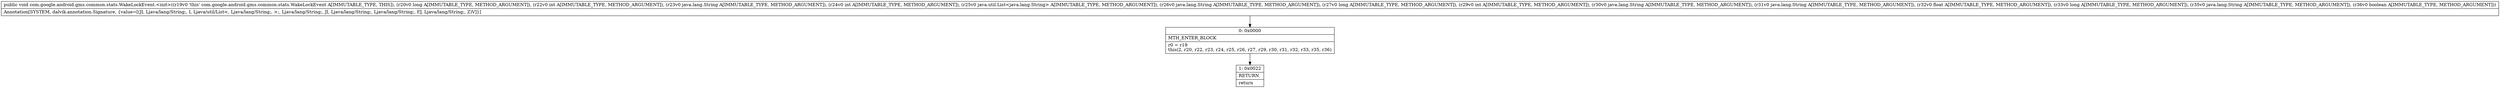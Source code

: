 digraph "CFG forcom.google.android.gms.common.stats.WakeLockEvent.\<init\>(JILjava\/lang\/String;ILjava\/util\/List;Ljava\/lang\/String;JILjava\/lang\/String;Ljava\/lang\/String;FJLjava\/lang\/String;Z)V" {
Node_0 [shape=record,label="{0\:\ 0x0000|MTH_ENTER_BLOCK\l|r0 = r19\lthis(2, r20, r22, r23, r24, r25, r26, r27, r29, r30, r31, r32, r33, r35, r36)\l}"];
Node_1 [shape=record,label="{1\:\ 0x0022|RETURN\l|return\l}"];
MethodNode[shape=record,label="{public void com.google.android.gms.common.stats.WakeLockEvent.\<init\>((r19v0 'this' com.google.android.gms.common.stats.WakeLockEvent A[IMMUTABLE_TYPE, THIS]), (r20v0 long A[IMMUTABLE_TYPE, METHOD_ARGUMENT]), (r22v0 int A[IMMUTABLE_TYPE, METHOD_ARGUMENT]), (r23v0 java.lang.String A[IMMUTABLE_TYPE, METHOD_ARGUMENT]), (r24v0 int A[IMMUTABLE_TYPE, METHOD_ARGUMENT]), (r25v0 java.util.List\<java.lang.String\> A[IMMUTABLE_TYPE, METHOD_ARGUMENT]), (r26v0 java.lang.String A[IMMUTABLE_TYPE, METHOD_ARGUMENT]), (r27v0 long A[IMMUTABLE_TYPE, METHOD_ARGUMENT]), (r29v0 int A[IMMUTABLE_TYPE, METHOD_ARGUMENT]), (r30v0 java.lang.String A[IMMUTABLE_TYPE, METHOD_ARGUMENT]), (r31v0 java.lang.String A[IMMUTABLE_TYPE, METHOD_ARGUMENT]), (r32v0 float A[IMMUTABLE_TYPE, METHOD_ARGUMENT]), (r33v0 long A[IMMUTABLE_TYPE, METHOD_ARGUMENT]), (r35v0 java.lang.String A[IMMUTABLE_TYPE, METHOD_ARGUMENT]), (r36v0 boolean A[IMMUTABLE_TYPE, METHOD_ARGUMENT]))  | Annotation[SYSTEM, dalvik.annotation.Signature, \{value=[(JI, Ljava\/lang\/String;, I, Ljava\/util\/List\<, Ljava\/lang\/String;, \>;, Ljava\/lang\/String;, JI, Ljava\/lang\/String;, Ljava\/lang\/String;, FJ, Ljava\/lang\/String;, Z)V]\}]\l}"];
MethodNode -> Node_0;
Node_0 -> Node_1;
}

